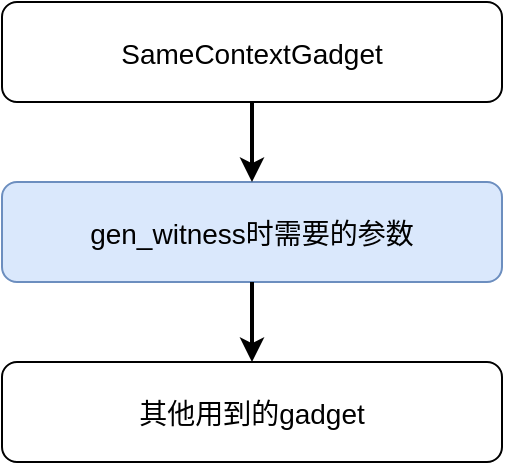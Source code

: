 <mxfile version="20.2.3" type="github">
  <diagram id="7JeZEv_-g4WJROPK4Kss" name="Page-1">
    <mxGraphModel dx="1018" dy="659" grid="1" gridSize="10" guides="1" tooltips="1" connect="1" arrows="1" fold="1" page="1" pageScale="1" pageWidth="850" pageHeight="1100" math="0" shadow="0">
      <root>
        <mxCell id="0" />
        <mxCell id="1" parent="0" />
        <mxCell id="D2-mlM6Mq9GVKwYfQJs5-2" value="&lt;span style=&quot;font-size: 14px;&quot;&gt;SameContextGadget&lt;/span&gt;" style="rounded=1;whiteSpace=wrap;html=1;fontSize=18;" parent="1" vertex="1">
          <mxGeometry x="290" y="200" width="250" height="50" as="geometry" />
        </mxCell>
        <mxCell id="D2-mlM6Mq9GVKwYfQJs5-3" value="&lt;span style=&quot;font-size: 14px;&quot;&gt;gen_witness时需要的参数&lt;/span&gt;" style="rounded=1;whiteSpace=wrap;html=1;fontSize=18;fillColor=#dae8fc;strokeColor=#6c8ebf;" parent="1" vertex="1">
          <mxGeometry x="290" y="290" width="250" height="50" as="geometry" />
        </mxCell>
        <mxCell id="D2-mlM6Mq9GVKwYfQJs5-4" value="&lt;span style=&quot;font-size: 14px;&quot;&gt;其他用到的gadget&lt;/span&gt;" style="rounded=1;whiteSpace=wrap;html=1;fontSize=18;" parent="1" vertex="1">
          <mxGeometry x="290" y="380" width="250" height="50" as="geometry" />
        </mxCell>
        <mxCell id="D2-mlM6Mq9GVKwYfQJs5-7" value="" style="endArrow=classic;html=1;rounded=0;fontSize=14;strokeWidth=2;exitX=0.5;exitY=1;exitDx=0;exitDy=0;entryX=0.5;entryY=0;entryDx=0;entryDy=0;" parent="1" source="D2-mlM6Mq9GVKwYfQJs5-2" target="D2-mlM6Mq9GVKwYfQJs5-3" edge="1">
          <mxGeometry width="50" height="50" relative="1" as="geometry">
            <mxPoint x="425" y="170" as="sourcePoint" />
            <mxPoint x="425" y="210" as="targetPoint" />
          </mxGeometry>
        </mxCell>
        <mxCell id="D2-mlM6Mq9GVKwYfQJs5-8" value="" style="endArrow=classic;html=1;rounded=0;fontSize=14;strokeWidth=2;exitX=0.5;exitY=1;exitDx=0;exitDy=0;entryX=0.5;entryY=0;entryDx=0;entryDy=0;" parent="1" source="D2-mlM6Mq9GVKwYfQJs5-3" target="D2-mlM6Mq9GVKwYfQJs5-4" edge="1">
          <mxGeometry width="50" height="50" relative="1" as="geometry">
            <mxPoint x="425" y="260" as="sourcePoint" />
            <mxPoint x="425" y="300" as="targetPoint" />
          </mxGeometry>
        </mxCell>
      </root>
    </mxGraphModel>
  </diagram>
</mxfile>
